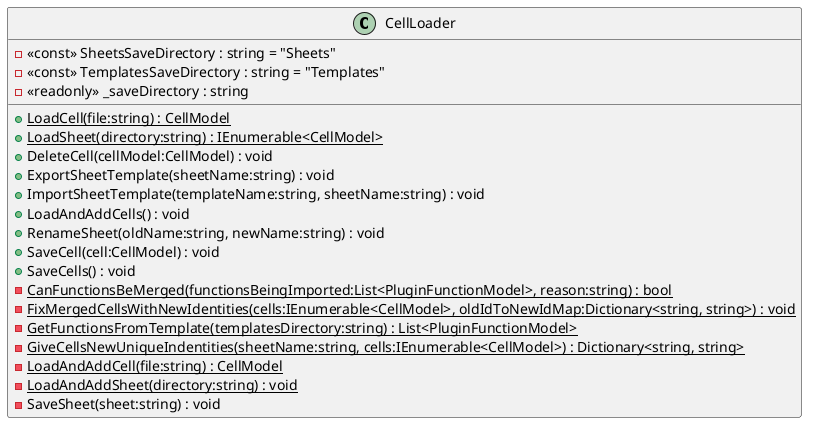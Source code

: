 @startuml
class CellLoader {
    - <<const>> SheetsSaveDirectory : string = "Sheets"
    - <<const>> TemplatesSaveDirectory : string = "Templates"
    - <<readonly>> _saveDirectory : string
    + {static} LoadCell(file:string) : CellModel
    + {static} LoadSheet(directory:string) : IEnumerable<CellModel>
    + DeleteCell(cellModel:CellModel) : void
    + ExportSheetTemplate(sheetName:string) : void
    + ImportSheetTemplate(templateName:string, sheetName:string) : void
    + LoadAndAddCells() : void
    + RenameSheet(oldName:string, newName:string) : void
    + SaveCell(cell:CellModel) : void
    + SaveCells() : void
    - {static} CanFunctionsBeMerged(functionsBeingImported:List<PluginFunctionModel>, reason:string) : bool
    - {static} FixMergedCellsWithNewIdentities(cells:IEnumerable<CellModel>, oldIdToNewIdMap:Dictionary<string, string>) : void
    - {static} GetFunctionsFromTemplate(templatesDirectory:string) : List<PluginFunctionModel>
    - {static} GiveCellsNewUniqueIndentities(sheetName:string, cells:IEnumerable<CellModel>) : Dictionary<string, string>
    - {static} LoadAndAddCell(file:string) : CellModel
    - {static} LoadAndAddSheet(directory:string) : void
    - SaveSheet(sheet:string) : void
}
@enduml
